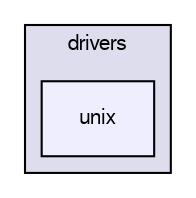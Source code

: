 digraph "drivers/unix" {
  compound=true
  node [ fontsize="10", fontname="FreeSans"];
  edge [ labelfontsize="10", labelfontname="FreeSans"];
  subgraph clusterdir_14bc92f4b96c8519b376567118ac28b3 {
    graph [ bgcolor="#ddddee", pencolor="black", label="drivers" fontname="FreeSans", fontsize="10", URL="dir_14bc92f4b96c8519b376567118ac28b3.html"]
  dir_31de71372b4f4f22dd36826a7aed7c51 [shape=box, label="unix", style="filled", fillcolor="#eeeeff", pencolor="black", URL="dir_31de71372b4f4f22dd36826a7aed7c51.html"];
  }
}
